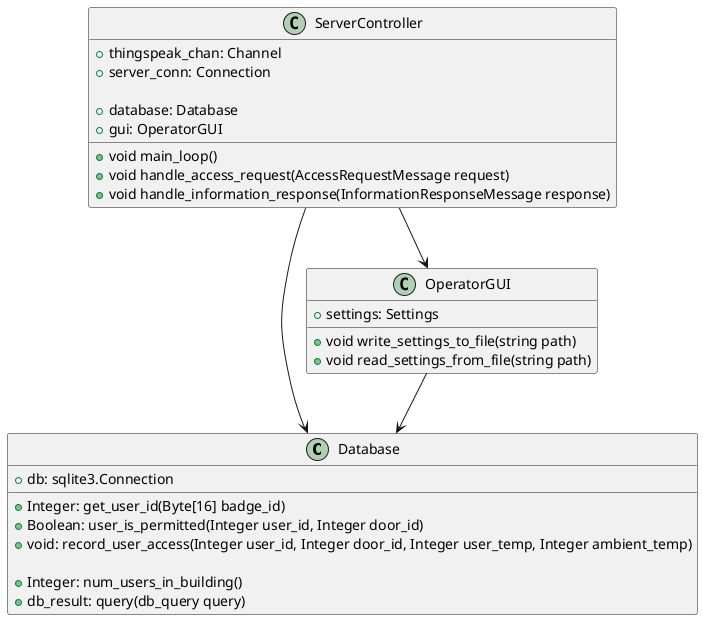 ' Copyright (C) 2020 by Morgan Smith

@startuml

class Database {
    +db: sqlite3.Connection
    
    +Integer: get_user_id(Byte[16] badge_id)
    +Boolean: user_is_permitted(Integer user_id, Integer door_id)
    +void: record_user_access(Integer user_id, Integer door_id, Integer user_temp, Integer ambient_temp)

    +Integer: num_users_in_building()
    +db_result: query(db_query query)
}

class ServerController {
    +thingspeak_chan: Channel
    +server_conn: Connection

    +database: Database
    +gui: OperatorGUI

    +void main_loop()
    +void handle_access_request(AccessRequestMessage request)
    +void handle_information_response(InformationResponseMessage response)
}

class OperatorGUI {
    +settings: Settings
    +void write_settings_to_file(string path)
    +void read_settings_from_file(string path)
}

ServerController --> Database
ServerController --> OperatorGUI
OperatorGUI --> Database

@enduml

